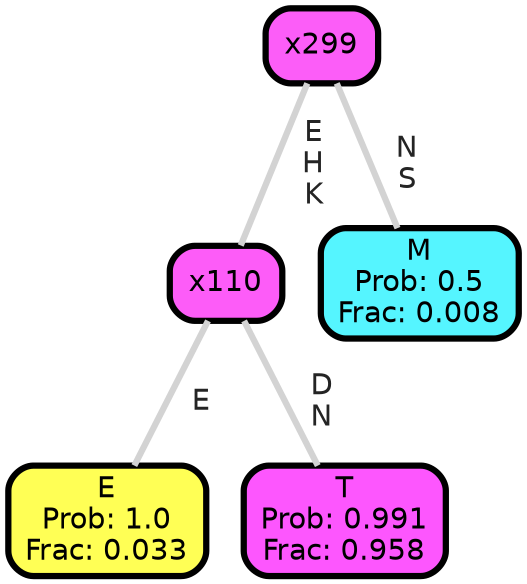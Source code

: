 graph Tree {
node [shape=box, style="filled, rounded",color="black",penwidth="3",fontcolor="black",                 fontname=helvetica] ;
graph [ranksep="0 equally", splines=straight,                 bgcolor=transparent, dpi=200] ;
edge [fontname=helvetica, fontweight=bold,fontcolor=grey14,color=lightgray] ;
0 [label="E
Prob: 1.0
Frac: 0.033", fillcolor="#ffff55"] ;
1 [label="x110", fillcolor="#fd5cf8"] ;
2 [label="T
Prob: 0.991
Frac: 0.958", fillcolor="#fd56fe"] ;
3 [label="x299", fillcolor="#fc5df8"] ;
4 [label="M
Prob: 0.5
Frac: 0.008", fillcolor="#55f5ff"] ;
1 -- 0 [label=" E",penwidth=3] ;
1 -- 2 [label=" D\n N",penwidth=3] ;
3 -- 1 [label=" E\n H\n K",penwidth=3] ;
3 -- 4 [label=" N\n S",penwidth=3] ;
{rank = same;}}